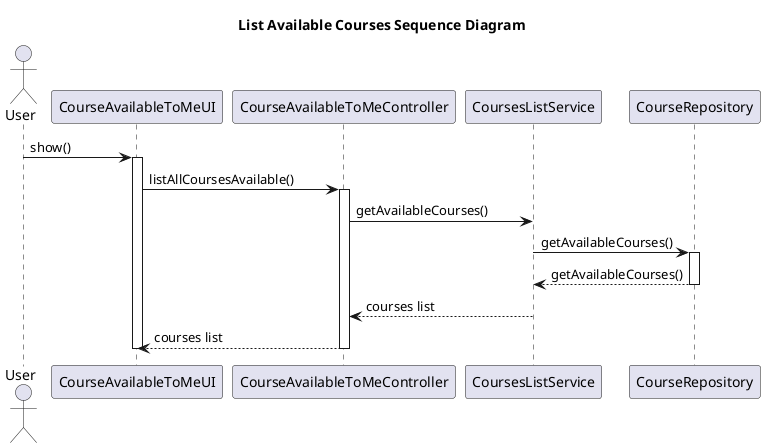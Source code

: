 @startuml
title List Available Courses Sequence Diagram

actor User
participant CourseAvailableToMeUI
participant CourseAvailableToMeController
participant CoursesListService
participant CourseRepository

User -> CourseAvailableToMeUI: show()
activate CourseAvailableToMeUI
CourseAvailableToMeUI -> CourseAvailableToMeController: listAllCoursesAvailable()
activate CourseAvailableToMeController
CourseAvailableToMeController -> CoursesListService: getAvailableCourses()
CoursesListService -> CourseRepository: getAvailableCourses()
activate CourseRepository
CourseRepository --> CoursesListService: getAvailableCourses()
deactivate CourseRepository
CoursesListService --> CourseAvailableToMeController: courses list
deactivate CoursesListService
CourseAvailableToMeController --> CourseAvailableToMeUI: courses list
deactivate CourseAvailableToMeController
deactivate CourseAvailableToMeUI

@enduml
